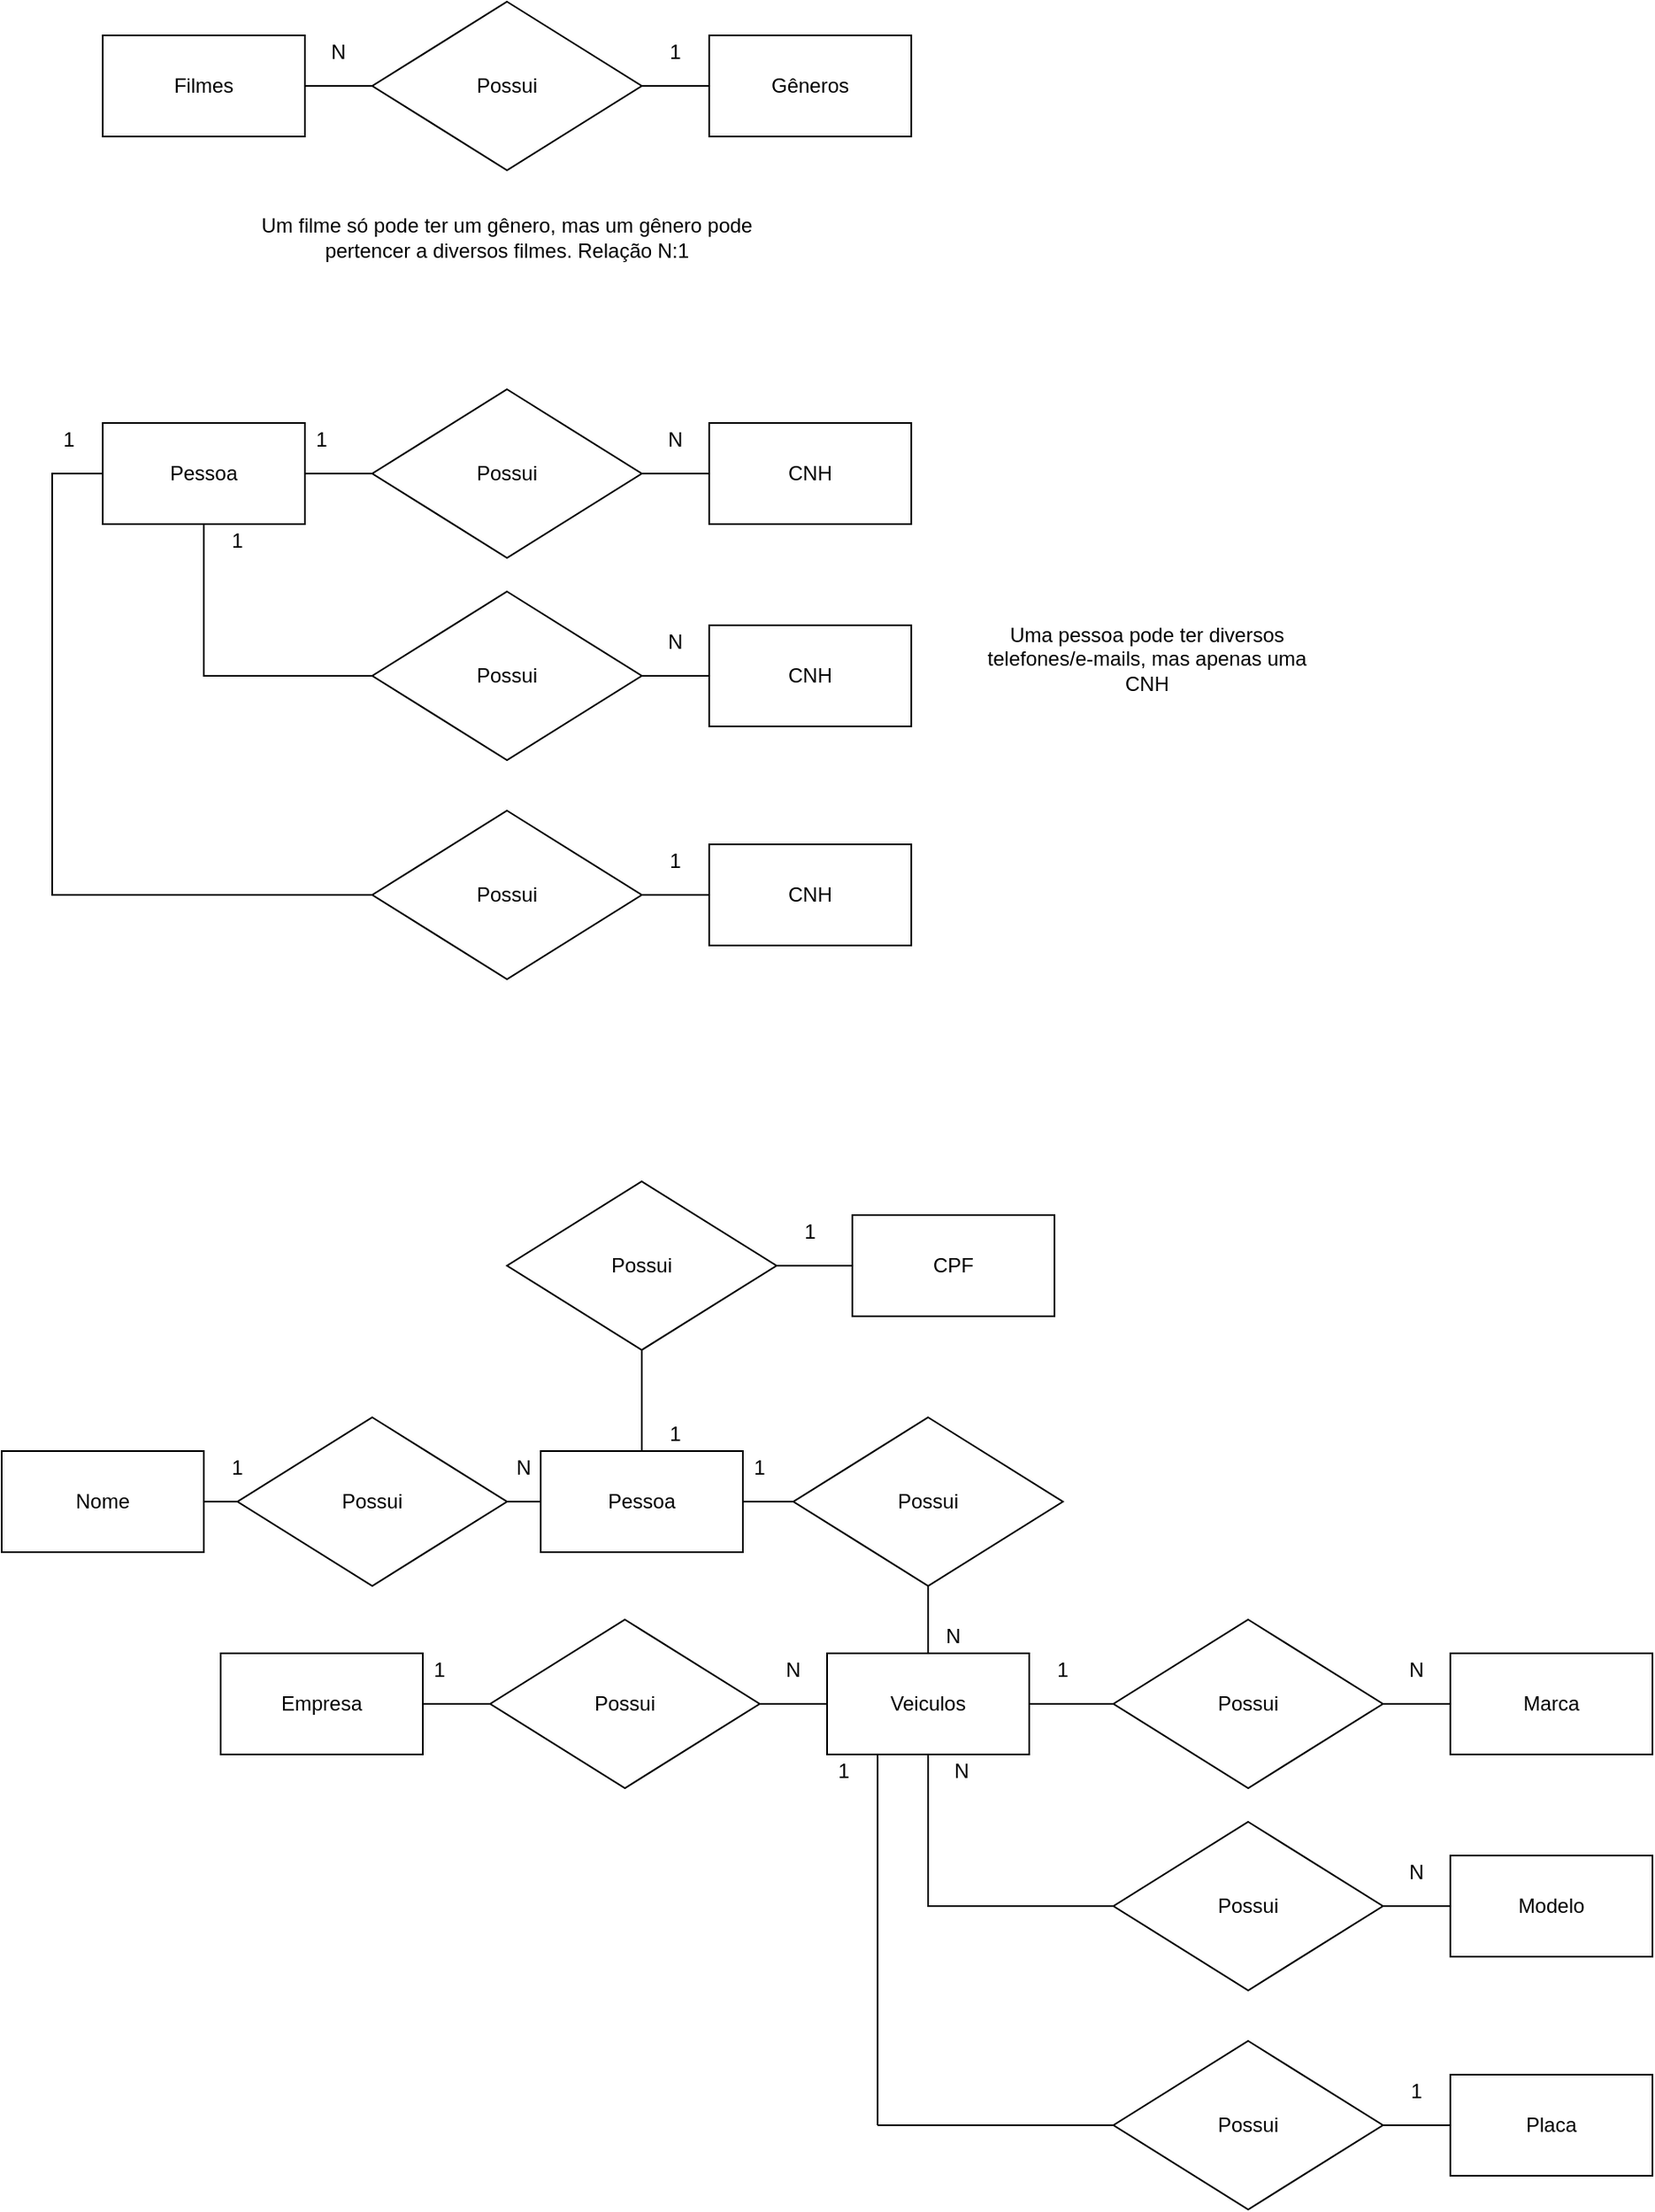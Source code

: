 <mxfile version="13.9.6" type="device"><diagram id="iDgaoSMrNX2HeN6s1TRU" name="Page-1"><mxGraphModel dx="1108" dy="358" grid="1" gridSize="10" guides="1" tooltips="1" connect="1" arrows="1" fold="1" page="1" pageScale="1" pageWidth="1169" pageHeight="1654" math="0" shadow="0"><root><mxCell id="0"/><mxCell id="1" parent="0"/><mxCell id="ENHeDT6YzWQdh3sJXyUv-5" style="edgeStyle=orthogonalEdgeStyle;rounded=0;orthogonalLoop=1;jettySize=auto;html=1;exitX=1;exitY=0.5;exitDx=0;exitDy=0;entryX=0;entryY=0.5;entryDx=0;entryDy=0;endArrow=none;endFill=0;" edge="1" parent="1" source="ENHeDT6YzWQdh3sJXyUv-1" target="ENHeDT6YzWQdh3sJXyUv-3"><mxGeometry relative="1" as="geometry"/></mxCell><mxCell id="ENHeDT6YzWQdh3sJXyUv-1" value="Filmes" style="rounded=0;whiteSpace=wrap;html=1;" vertex="1" parent="1"><mxGeometry x="120" y="210" width="120" height="60" as="geometry"/></mxCell><mxCell id="ENHeDT6YzWQdh3sJXyUv-2" value="Gêneros" style="rounded=0;whiteSpace=wrap;html=1;" vertex="1" parent="1"><mxGeometry x="480" y="210" width="120" height="60" as="geometry"/></mxCell><mxCell id="ENHeDT6YzWQdh3sJXyUv-6" style="edgeStyle=orthogonalEdgeStyle;rounded=0;orthogonalLoop=1;jettySize=auto;html=1;exitX=1;exitY=0.5;exitDx=0;exitDy=0;endArrow=none;endFill=0;" edge="1" parent="1" source="ENHeDT6YzWQdh3sJXyUv-3" target="ENHeDT6YzWQdh3sJXyUv-2"><mxGeometry relative="1" as="geometry"/></mxCell><mxCell id="ENHeDT6YzWQdh3sJXyUv-3" value="Possui" style="rhombus;whiteSpace=wrap;html=1;" vertex="1" parent="1"><mxGeometry x="280" y="190" width="160" height="100" as="geometry"/></mxCell><mxCell id="ENHeDT6YzWQdh3sJXyUv-7" value="N" style="text;html=1;strokeColor=none;fillColor=none;align=center;verticalAlign=middle;whiteSpace=wrap;rounded=0;" vertex="1" parent="1"><mxGeometry x="240" y="210" width="40" height="20" as="geometry"/></mxCell><mxCell id="ENHeDT6YzWQdh3sJXyUv-11" value="1" style="text;html=1;strokeColor=none;fillColor=none;align=center;verticalAlign=middle;whiteSpace=wrap;rounded=0;" vertex="1" parent="1"><mxGeometry x="440" y="210" width="40" height="20" as="geometry"/></mxCell><mxCell id="ENHeDT6YzWQdh3sJXyUv-12" value="Um filme só pode ter um gênero, mas um gênero pode pertencer a diversos filmes. Relação N:1" style="text;html=1;strokeColor=none;fillColor=none;align=center;verticalAlign=middle;whiteSpace=wrap;rounded=0;" vertex="1" parent="1"><mxGeometry x="205" y="320" width="310" height="20" as="geometry"/></mxCell><mxCell id="ENHeDT6YzWQdh3sJXyUv-13" style="edgeStyle=orthogonalEdgeStyle;rounded=0;orthogonalLoop=1;jettySize=auto;html=1;exitX=1;exitY=0.5;exitDx=0;exitDy=0;entryX=0;entryY=0.5;entryDx=0;entryDy=0;endArrow=none;endFill=0;" edge="1" parent="1" source="ENHeDT6YzWQdh3sJXyUv-14" target="ENHeDT6YzWQdh3sJXyUv-17"><mxGeometry relative="1" as="geometry"/></mxCell><mxCell id="ENHeDT6YzWQdh3sJXyUv-31" style="edgeStyle=orthogonalEdgeStyle;rounded=0;orthogonalLoop=1;jettySize=auto;html=1;entryX=0;entryY=0.5;entryDx=0;entryDy=0;endArrow=none;endFill=0;" edge="1" parent="1" source="ENHeDT6YzWQdh3sJXyUv-14" target="ENHeDT6YzWQdh3sJXyUv-25"><mxGeometry relative="1" as="geometry"><Array as="points"><mxPoint x="180" y="590"/></Array></mxGeometry></mxCell><mxCell id="ENHeDT6YzWQdh3sJXyUv-32" style="edgeStyle=orthogonalEdgeStyle;rounded=0;orthogonalLoop=1;jettySize=auto;html=1;entryX=0;entryY=0.5;entryDx=0;entryDy=0;endArrow=none;endFill=0;" edge="1" parent="1" source="ENHeDT6YzWQdh3sJXyUv-14" target="ENHeDT6YzWQdh3sJXyUv-29"><mxGeometry relative="1" as="geometry"><Array as="points"><mxPoint x="90" y="470"/><mxPoint x="90" y="720"/></Array></mxGeometry></mxCell><mxCell id="ENHeDT6YzWQdh3sJXyUv-14" value="Pessoa" style="rounded=0;whiteSpace=wrap;html=1;" vertex="1" parent="1"><mxGeometry x="120" y="440" width="120" height="60" as="geometry"/></mxCell><mxCell id="ENHeDT6YzWQdh3sJXyUv-15" value="CNH" style="rounded=0;whiteSpace=wrap;html=1;" vertex="1" parent="1"><mxGeometry x="480" y="440" width="120" height="60" as="geometry"/></mxCell><mxCell id="ENHeDT6YzWQdh3sJXyUv-16" style="edgeStyle=orthogonalEdgeStyle;rounded=0;orthogonalLoop=1;jettySize=auto;html=1;exitX=1;exitY=0.5;exitDx=0;exitDy=0;endArrow=none;endFill=0;" edge="1" parent="1" source="ENHeDT6YzWQdh3sJXyUv-17" target="ENHeDT6YzWQdh3sJXyUv-15"><mxGeometry relative="1" as="geometry"/></mxCell><mxCell id="ENHeDT6YzWQdh3sJXyUv-17" value="Possui" style="rhombus;whiteSpace=wrap;html=1;" vertex="1" parent="1"><mxGeometry x="280" y="420" width="160" height="100" as="geometry"/></mxCell><mxCell id="ENHeDT6YzWQdh3sJXyUv-18" value="N" style="text;html=1;strokeColor=none;fillColor=none;align=center;verticalAlign=middle;whiteSpace=wrap;rounded=0;" vertex="1" parent="1"><mxGeometry x="440" y="440" width="40" height="20" as="geometry"/></mxCell><mxCell id="ENHeDT6YzWQdh3sJXyUv-19" value="1" style="text;html=1;strokeColor=none;fillColor=none;align=center;verticalAlign=middle;whiteSpace=wrap;rounded=0;" vertex="1" parent="1"><mxGeometry x="230" y="440" width="40" height="20" as="geometry"/></mxCell><mxCell id="ENHeDT6YzWQdh3sJXyUv-22" value="Uma pessoa pode ter diversos telefones/e-mails, mas apenas uma CNH" style="text;html=1;strokeColor=none;fillColor=none;align=center;verticalAlign=middle;whiteSpace=wrap;rounded=0;" vertex="1" parent="1"><mxGeometry x="640" y="570" width="200" height="20" as="geometry"/></mxCell><mxCell id="ENHeDT6YzWQdh3sJXyUv-23" value="CNH" style="rounded=0;whiteSpace=wrap;html=1;" vertex="1" parent="1"><mxGeometry x="480" y="560" width="120" height="60" as="geometry"/></mxCell><mxCell id="ENHeDT6YzWQdh3sJXyUv-24" style="edgeStyle=orthogonalEdgeStyle;rounded=0;orthogonalLoop=1;jettySize=auto;html=1;exitX=1;exitY=0.5;exitDx=0;exitDy=0;endArrow=none;endFill=0;" edge="1" parent="1" source="ENHeDT6YzWQdh3sJXyUv-25" target="ENHeDT6YzWQdh3sJXyUv-23"><mxGeometry relative="1" as="geometry"/></mxCell><mxCell id="ENHeDT6YzWQdh3sJXyUv-25" value="Possui" style="rhombus;whiteSpace=wrap;html=1;" vertex="1" parent="1"><mxGeometry x="280" y="540" width="160" height="100" as="geometry"/></mxCell><mxCell id="ENHeDT6YzWQdh3sJXyUv-26" value="N" style="text;html=1;strokeColor=none;fillColor=none;align=center;verticalAlign=middle;whiteSpace=wrap;rounded=0;" vertex="1" parent="1"><mxGeometry x="440" y="560" width="40" height="20" as="geometry"/></mxCell><mxCell id="ENHeDT6YzWQdh3sJXyUv-27" value="CNH" style="rounded=0;whiteSpace=wrap;html=1;" vertex="1" parent="1"><mxGeometry x="480" y="690" width="120" height="60" as="geometry"/></mxCell><mxCell id="ENHeDT6YzWQdh3sJXyUv-28" style="edgeStyle=orthogonalEdgeStyle;rounded=0;orthogonalLoop=1;jettySize=auto;html=1;exitX=1;exitY=0.5;exitDx=0;exitDy=0;endArrow=none;endFill=0;" edge="1" parent="1" source="ENHeDT6YzWQdh3sJXyUv-29" target="ENHeDT6YzWQdh3sJXyUv-27"><mxGeometry relative="1" as="geometry"/></mxCell><mxCell id="ENHeDT6YzWQdh3sJXyUv-29" value="Possui" style="rhombus;whiteSpace=wrap;html=1;" vertex="1" parent="1"><mxGeometry x="280" y="670" width="160" height="100" as="geometry"/></mxCell><mxCell id="ENHeDT6YzWQdh3sJXyUv-30" value="1" style="text;html=1;strokeColor=none;fillColor=none;align=center;verticalAlign=middle;whiteSpace=wrap;rounded=0;" vertex="1" parent="1"><mxGeometry x="440" y="690" width="40" height="20" as="geometry"/></mxCell><mxCell id="ENHeDT6YzWQdh3sJXyUv-33" value="1" style="text;html=1;strokeColor=none;fillColor=none;align=center;verticalAlign=middle;whiteSpace=wrap;rounded=0;" vertex="1" parent="1"><mxGeometry x="180" y="500" width="40" height="20" as="geometry"/></mxCell><mxCell id="ENHeDT6YzWQdh3sJXyUv-34" value="1" style="text;html=1;strokeColor=none;fillColor=none;align=center;verticalAlign=middle;whiteSpace=wrap;rounded=0;" vertex="1" parent="1"><mxGeometry x="80" y="440" width="40" height="20" as="geometry"/></mxCell><mxCell id="ENHeDT6YzWQdh3sJXyUv-35" style="edgeStyle=orthogonalEdgeStyle;rounded=0;orthogonalLoop=1;jettySize=auto;html=1;exitX=1;exitY=0.5;exitDx=0;exitDy=0;entryX=0;entryY=0.5;entryDx=0;entryDy=0;endArrow=none;endFill=0;" edge="1" parent="1" source="ENHeDT6YzWQdh3sJXyUv-38" target="ENHeDT6YzWQdh3sJXyUv-41"><mxGeometry relative="1" as="geometry"/></mxCell><mxCell id="ENHeDT6YzWQdh3sJXyUv-38" value="Empresa" style="rounded=0;whiteSpace=wrap;html=1;" vertex="1" parent="1"><mxGeometry x="190" y="1170" width="120" height="60" as="geometry"/></mxCell><mxCell id="ENHeDT6YzWQdh3sJXyUv-54" style="edgeStyle=orthogonalEdgeStyle;rounded=0;orthogonalLoop=1;jettySize=auto;html=1;exitX=1;exitY=0.5;exitDx=0;exitDy=0;endArrow=none;endFill=0;" edge="1" parent="1" source="ENHeDT6YzWQdh3sJXyUv-39" target="ENHeDT6YzWQdh3sJXyUv-46"><mxGeometry relative="1" as="geometry"/></mxCell><mxCell id="ENHeDT6YzWQdh3sJXyUv-64" style="edgeStyle=orthogonalEdgeStyle;rounded=0;orthogonalLoop=1;jettySize=auto;html=1;exitX=0.5;exitY=1;exitDx=0;exitDy=0;entryX=0;entryY=0.5;entryDx=0;entryDy=0;endArrow=none;endFill=0;" edge="1" parent="1" source="ENHeDT6YzWQdh3sJXyUv-39" target="ENHeDT6YzWQdh3sJXyUv-58"><mxGeometry relative="1" as="geometry"/></mxCell><mxCell id="ENHeDT6YzWQdh3sJXyUv-67" style="edgeStyle=orthogonalEdgeStyle;rounded=0;orthogonalLoop=1;jettySize=auto;html=1;exitX=0.25;exitY=1;exitDx=0;exitDy=0;endArrow=none;endFill=0;" edge="1" parent="1" source="ENHeDT6YzWQdh3sJXyUv-39"><mxGeometry relative="1" as="geometry"><mxPoint x="580" y="1450" as="targetPoint"/></mxGeometry></mxCell><mxCell id="ENHeDT6YzWQdh3sJXyUv-39" value="Veiculos" style="rounded=0;whiteSpace=wrap;html=1;" vertex="1" parent="1"><mxGeometry x="550" y="1170" width="120" height="60" as="geometry"/></mxCell><mxCell id="ENHeDT6YzWQdh3sJXyUv-40" style="edgeStyle=orthogonalEdgeStyle;rounded=0;orthogonalLoop=1;jettySize=auto;html=1;exitX=1;exitY=0.5;exitDx=0;exitDy=0;endArrow=none;endFill=0;" edge="1" parent="1" source="ENHeDT6YzWQdh3sJXyUv-41" target="ENHeDT6YzWQdh3sJXyUv-39"><mxGeometry relative="1" as="geometry"/></mxCell><mxCell id="ENHeDT6YzWQdh3sJXyUv-41" value="Possui" style="rhombus;whiteSpace=wrap;html=1;" vertex="1" parent="1"><mxGeometry x="350" y="1150" width="160" height="100" as="geometry"/></mxCell><mxCell id="ENHeDT6YzWQdh3sJXyUv-42" value="N" style="text;html=1;strokeColor=none;fillColor=none;align=center;verticalAlign=middle;whiteSpace=wrap;rounded=0;" vertex="1" parent="1"><mxGeometry x="510" y="1170" width="40" height="20" as="geometry"/></mxCell><mxCell id="ENHeDT6YzWQdh3sJXyUv-43" value="1" style="text;html=1;strokeColor=none;fillColor=none;align=center;verticalAlign=middle;whiteSpace=wrap;rounded=0;" vertex="1" parent="1"><mxGeometry x="300" y="1170" width="40" height="20" as="geometry"/></mxCell><mxCell id="ENHeDT6YzWQdh3sJXyUv-44" value="Marca" style="rounded=0;whiteSpace=wrap;html=1;" vertex="1" parent="1"><mxGeometry x="920" y="1170" width="120" height="60" as="geometry"/></mxCell><mxCell id="ENHeDT6YzWQdh3sJXyUv-45" style="edgeStyle=orthogonalEdgeStyle;rounded=0;orthogonalLoop=1;jettySize=auto;html=1;exitX=1;exitY=0.5;exitDx=0;exitDy=0;endArrow=none;endFill=0;" edge="1" parent="1" source="ENHeDT6YzWQdh3sJXyUv-46" target="ENHeDT6YzWQdh3sJXyUv-44"><mxGeometry relative="1" as="geometry"/></mxCell><mxCell id="ENHeDT6YzWQdh3sJXyUv-46" value="Possui" style="rhombus;whiteSpace=wrap;html=1;" vertex="1" parent="1"><mxGeometry x="720" y="1150" width="160" height="100" as="geometry"/></mxCell><mxCell id="ENHeDT6YzWQdh3sJXyUv-47" value="N" style="text;html=1;strokeColor=none;fillColor=none;align=center;verticalAlign=middle;whiteSpace=wrap;rounded=0;" vertex="1" parent="1"><mxGeometry x="880" y="1170" width="40" height="20" as="geometry"/></mxCell><mxCell id="ENHeDT6YzWQdh3sJXyUv-55" value="1" style="text;html=1;strokeColor=none;fillColor=none;align=center;verticalAlign=middle;whiteSpace=wrap;rounded=0;" vertex="1" parent="1"><mxGeometry x="670" y="1170" width="40" height="20" as="geometry"/></mxCell><mxCell id="ENHeDT6YzWQdh3sJXyUv-56" value="Modelo" style="rounded=0;whiteSpace=wrap;html=1;" vertex="1" parent="1"><mxGeometry x="920" y="1290" width="120" height="60" as="geometry"/></mxCell><mxCell id="ENHeDT6YzWQdh3sJXyUv-57" style="edgeStyle=orthogonalEdgeStyle;rounded=0;orthogonalLoop=1;jettySize=auto;html=1;exitX=1;exitY=0.5;exitDx=0;exitDy=0;endArrow=none;endFill=0;" edge="1" parent="1" source="ENHeDT6YzWQdh3sJXyUv-58" target="ENHeDT6YzWQdh3sJXyUv-56"><mxGeometry relative="1" as="geometry"/></mxCell><mxCell id="ENHeDT6YzWQdh3sJXyUv-58" value="Possui" style="rhombus;whiteSpace=wrap;html=1;" vertex="1" parent="1"><mxGeometry x="720" y="1270" width="160" height="100" as="geometry"/></mxCell><mxCell id="ENHeDT6YzWQdh3sJXyUv-59" value="N" style="text;html=1;strokeColor=none;fillColor=none;align=center;verticalAlign=middle;whiteSpace=wrap;rounded=0;" vertex="1" parent="1"><mxGeometry x="880" y="1290" width="40" height="20" as="geometry"/></mxCell><mxCell id="ENHeDT6YzWQdh3sJXyUv-60" value="Placa" style="rounded=0;whiteSpace=wrap;html=1;" vertex="1" parent="1"><mxGeometry x="920" y="1420" width="120" height="60" as="geometry"/></mxCell><mxCell id="ENHeDT6YzWQdh3sJXyUv-61" style="edgeStyle=orthogonalEdgeStyle;rounded=0;orthogonalLoop=1;jettySize=auto;html=1;exitX=1;exitY=0.5;exitDx=0;exitDy=0;endArrow=none;endFill=0;" edge="1" parent="1" source="ENHeDT6YzWQdh3sJXyUv-62" target="ENHeDT6YzWQdh3sJXyUv-60"><mxGeometry relative="1" as="geometry"/></mxCell><mxCell id="ENHeDT6YzWQdh3sJXyUv-68" style="edgeStyle=orthogonalEdgeStyle;rounded=0;orthogonalLoop=1;jettySize=auto;html=1;endArrow=none;endFill=0;" edge="1" parent="1" source="ENHeDT6YzWQdh3sJXyUv-62"><mxGeometry relative="1" as="geometry"><mxPoint x="580" y="1450" as="targetPoint"/></mxGeometry></mxCell><mxCell id="ENHeDT6YzWQdh3sJXyUv-62" value="Possui" style="rhombus;whiteSpace=wrap;html=1;" vertex="1" parent="1"><mxGeometry x="720" y="1400" width="160" height="100" as="geometry"/></mxCell><mxCell id="ENHeDT6YzWQdh3sJXyUv-63" value="1" style="text;html=1;strokeColor=none;fillColor=none;align=center;verticalAlign=middle;whiteSpace=wrap;rounded=0;" vertex="1" parent="1"><mxGeometry x="880" y="1420" width="40" height="20" as="geometry"/></mxCell><mxCell id="ENHeDT6YzWQdh3sJXyUv-69" value="1" style="text;html=1;strokeColor=none;fillColor=none;align=center;verticalAlign=middle;whiteSpace=wrap;rounded=0;" vertex="1" parent="1"><mxGeometry x="540" y="1230" width="40" height="20" as="geometry"/></mxCell><mxCell id="ENHeDT6YzWQdh3sJXyUv-70" value="N" style="text;html=1;strokeColor=none;fillColor=none;align=center;verticalAlign=middle;whiteSpace=wrap;rounded=0;" vertex="1" parent="1"><mxGeometry x="610" y="1230" width="40" height="20" as="geometry"/></mxCell><mxCell id="ENHeDT6YzWQdh3sJXyUv-75" value="" style="edgeStyle=orthogonalEdgeStyle;rounded=0;orthogonalLoop=1;jettySize=auto;html=1;endArrow=none;endFill=0;" edge="1" parent="1" source="ENHeDT6YzWQdh3sJXyUv-71" target="ENHeDT6YzWQdh3sJXyUv-73"><mxGeometry relative="1" as="geometry"/></mxCell><mxCell id="ENHeDT6YzWQdh3sJXyUv-86" style="edgeStyle=orthogonalEdgeStyle;rounded=0;orthogonalLoop=1;jettySize=auto;html=1;entryX=0.5;entryY=1;entryDx=0;entryDy=0;endArrow=none;endFill=0;" edge="1" parent="1" source="ENHeDT6YzWQdh3sJXyUv-71" target="ENHeDT6YzWQdh3sJXyUv-85"><mxGeometry relative="1" as="geometry"/></mxCell><mxCell id="ENHeDT6YzWQdh3sJXyUv-71" value="Pessoa" style="rounded=0;whiteSpace=wrap;html=1;" vertex="1" parent="1"><mxGeometry x="380" y="1050" width="120" height="60" as="geometry"/></mxCell><mxCell id="ENHeDT6YzWQdh3sJXyUv-72" value="1" style="text;html=1;strokeColor=none;fillColor=none;align=center;verticalAlign=middle;whiteSpace=wrap;rounded=0;" vertex="1" parent="1"><mxGeometry x="490" y="1050" width="40" height="20" as="geometry"/></mxCell><mxCell id="ENHeDT6YzWQdh3sJXyUv-89" style="edgeStyle=orthogonalEdgeStyle;rounded=0;orthogonalLoop=1;jettySize=auto;html=1;exitX=0.5;exitY=1;exitDx=0;exitDy=0;entryX=0.5;entryY=0;entryDx=0;entryDy=0;endArrow=none;endFill=0;" edge="1" parent="1" source="ENHeDT6YzWQdh3sJXyUv-73" target="ENHeDT6YzWQdh3sJXyUv-39"><mxGeometry relative="1" as="geometry"/></mxCell><mxCell id="ENHeDT6YzWQdh3sJXyUv-73" value="Possui" style="rhombus;whiteSpace=wrap;html=1;" vertex="1" parent="1"><mxGeometry x="530" y="1030" width="160" height="100" as="geometry"/></mxCell><mxCell id="ENHeDT6YzWQdh3sJXyUv-76" value="N" style="text;html=1;strokeColor=none;fillColor=none;align=center;verticalAlign=middle;whiteSpace=wrap;rounded=0;" vertex="1" parent="1"><mxGeometry x="605" y="1150" width="40" height="20" as="geometry"/></mxCell><mxCell id="ENHeDT6YzWQdh3sJXyUv-77" value="Nome" style="rounded=0;whiteSpace=wrap;html=1;" vertex="1" parent="1"><mxGeometry x="60" y="1050" width="120" height="60" as="geometry"/></mxCell><mxCell id="ENHeDT6YzWQdh3sJXyUv-80" style="edgeStyle=orthogonalEdgeStyle;rounded=0;orthogonalLoop=1;jettySize=auto;html=1;exitX=1;exitY=0.5;exitDx=0;exitDy=0;entryX=0;entryY=0.5;entryDx=0;entryDy=0;endArrow=none;endFill=0;" edge="1" parent="1" source="ENHeDT6YzWQdh3sJXyUv-79" target="ENHeDT6YzWQdh3sJXyUv-71"><mxGeometry relative="1" as="geometry"/></mxCell><mxCell id="ENHeDT6YzWQdh3sJXyUv-81" style="edgeStyle=orthogonalEdgeStyle;rounded=0;orthogonalLoop=1;jettySize=auto;html=1;exitX=0;exitY=0.5;exitDx=0;exitDy=0;endArrow=none;endFill=0;" edge="1" parent="1" source="ENHeDT6YzWQdh3sJXyUv-79" target="ENHeDT6YzWQdh3sJXyUv-77"><mxGeometry relative="1" as="geometry"/></mxCell><mxCell id="ENHeDT6YzWQdh3sJXyUv-79" value="Possui" style="rhombus;whiteSpace=wrap;html=1;" vertex="1" parent="1"><mxGeometry x="200" y="1030" width="160" height="100" as="geometry"/></mxCell><mxCell id="ENHeDT6YzWQdh3sJXyUv-82" value="1" style="text;html=1;strokeColor=none;fillColor=none;align=center;verticalAlign=middle;whiteSpace=wrap;rounded=0;" vertex="1" parent="1"><mxGeometry x="180" y="1050" width="40" height="20" as="geometry"/></mxCell><mxCell id="ENHeDT6YzWQdh3sJXyUv-84" value="1" style="text;html=1;strokeColor=none;fillColor=none;align=center;verticalAlign=middle;whiteSpace=wrap;rounded=0;" vertex="1" parent="1"><mxGeometry x="520" y="910" width="40" height="20" as="geometry"/></mxCell><mxCell id="ENHeDT6YzWQdh3sJXyUv-90" value="" style="edgeStyle=orthogonalEdgeStyle;rounded=0;orthogonalLoop=1;jettySize=auto;html=1;endArrow=none;endFill=0;" edge="1" parent="1" source="ENHeDT6YzWQdh3sJXyUv-85" target="ENHeDT6YzWQdh3sJXyUv-87"><mxGeometry relative="1" as="geometry"/></mxCell><mxCell id="ENHeDT6YzWQdh3sJXyUv-85" value="Possui" style="rhombus;whiteSpace=wrap;html=1;" vertex="1" parent="1"><mxGeometry x="360" y="890" width="160" height="100" as="geometry"/></mxCell><mxCell id="ENHeDT6YzWQdh3sJXyUv-87" value="CPF" style="rounded=0;whiteSpace=wrap;html=1;" vertex="1" parent="1"><mxGeometry x="565" y="910" width="120" height="60" as="geometry"/></mxCell><mxCell id="ENHeDT6YzWQdh3sJXyUv-91" value="1" style="text;html=1;strokeColor=none;fillColor=none;align=center;verticalAlign=middle;whiteSpace=wrap;rounded=0;" vertex="1" parent="1"><mxGeometry x="440" y="1030" width="40" height="20" as="geometry"/></mxCell><mxCell id="ENHeDT6YzWQdh3sJXyUv-92" value="N" style="text;html=1;strokeColor=none;fillColor=none;align=center;verticalAlign=middle;whiteSpace=wrap;rounded=0;" vertex="1" parent="1"><mxGeometry x="350" y="1050" width="40" height="20" as="geometry"/></mxCell></root></mxGraphModel></diagram></mxfile>